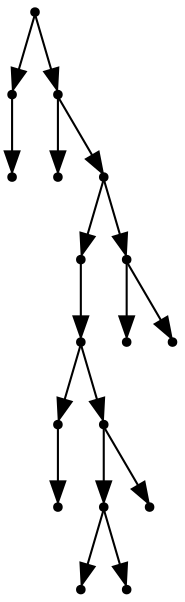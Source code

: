 digraph {
  17 [shape=point];
  1 [shape=point];
  0 [shape=point];
  16 [shape=point];
  2 [shape=point];
  15 [shape=point];
  11 [shape=point];
  10 [shape=point];
  4 [shape=point];
  3 [shape=point];
  9 [shape=point];
  7 [shape=point];
  5 [shape=point];
  6 [shape=point];
  8 [shape=point];
  14 [shape=point];
  12 [shape=point];
  13 [shape=point];
17 -> 1;
1 -> 0;
17 -> 16;
16 -> 2;
16 -> 15;
15 -> 11;
11 -> 10;
10 -> 4;
4 -> 3;
10 -> 9;
9 -> 7;
7 -> 5;
7 -> 6;
9 -> 8;
15 -> 14;
14 -> 12;
14 -> 13;
}
